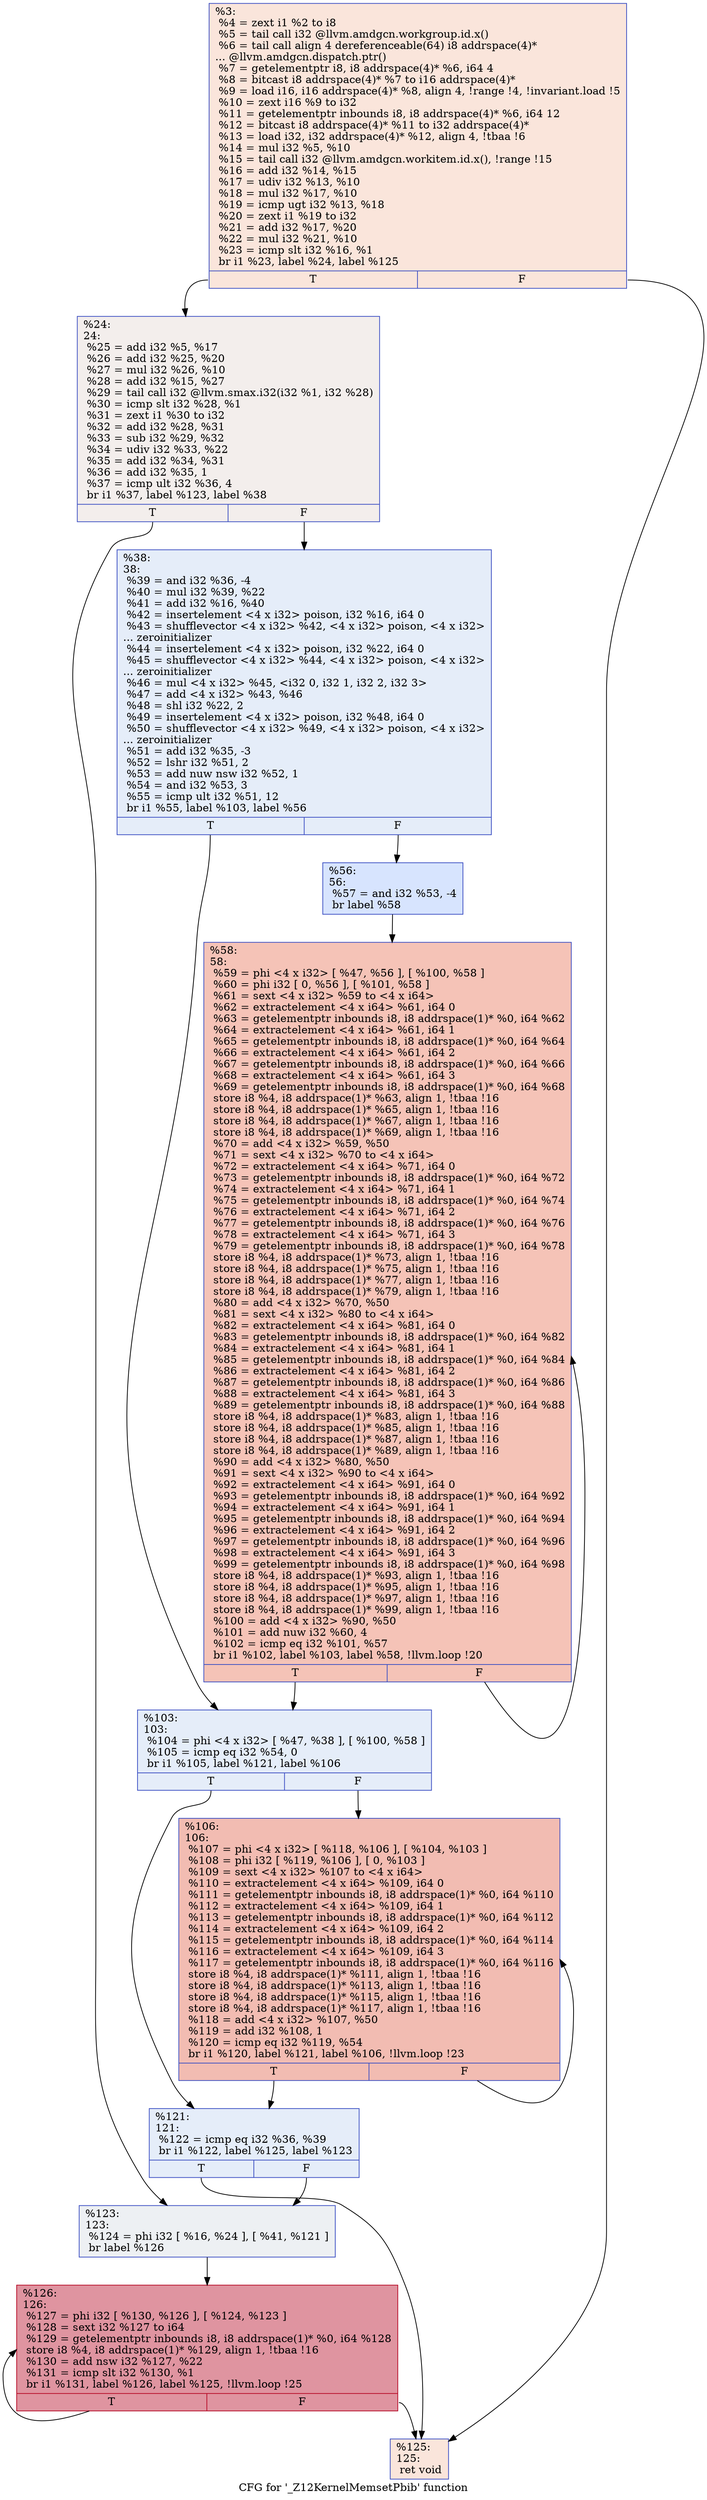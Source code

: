digraph "CFG for '_Z12KernelMemsetPbib' function" {
	label="CFG for '_Z12KernelMemsetPbib' function";

	Node0x5891c70 [shape=record,color="#3d50c3ff", style=filled, fillcolor="#f4c5ad70",label="{%3:\l  %4 = zext i1 %2 to i8\l  %5 = tail call i32 @llvm.amdgcn.workgroup.id.x()\l  %6 = tail call align 4 dereferenceable(64) i8 addrspace(4)*\l... @llvm.amdgcn.dispatch.ptr()\l  %7 = getelementptr i8, i8 addrspace(4)* %6, i64 4\l  %8 = bitcast i8 addrspace(4)* %7 to i16 addrspace(4)*\l  %9 = load i16, i16 addrspace(4)* %8, align 4, !range !4, !invariant.load !5\l  %10 = zext i16 %9 to i32\l  %11 = getelementptr inbounds i8, i8 addrspace(4)* %6, i64 12\l  %12 = bitcast i8 addrspace(4)* %11 to i32 addrspace(4)*\l  %13 = load i32, i32 addrspace(4)* %12, align 4, !tbaa !6\l  %14 = mul i32 %5, %10\l  %15 = tail call i32 @llvm.amdgcn.workitem.id.x(), !range !15\l  %16 = add i32 %14, %15\l  %17 = udiv i32 %13, %10\l  %18 = mul i32 %17, %10\l  %19 = icmp ugt i32 %13, %18\l  %20 = zext i1 %19 to i32\l  %21 = add i32 %17, %20\l  %22 = mul i32 %21, %10\l  %23 = icmp slt i32 %16, %1\l  br i1 %23, label %24, label %125\l|{<s0>T|<s1>F}}"];
	Node0x5891c70:s0 -> Node0x5894270;
	Node0x5891c70:s1 -> Node0x5894300;
	Node0x5894270 [shape=record,color="#3d50c3ff", style=filled, fillcolor="#e3d9d370",label="{%24:\l24:                                               \l  %25 = add i32 %5, %17\l  %26 = add i32 %25, %20\l  %27 = mul i32 %26, %10\l  %28 = add i32 %15, %27\l  %29 = tail call i32 @llvm.smax.i32(i32 %1, i32 %28)\l  %30 = icmp slt i32 %28, %1\l  %31 = zext i1 %30 to i32\l  %32 = add i32 %28, %31\l  %33 = sub i32 %29, %32\l  %34 = udiv i32 %33, %22\l  %35 = add i32 %34, %31\l  %36 = add i32 %35, 1\l  %37 = icmp ult i32 %36, 4\l  br i1 %37, label %123, label %38\l|{<s0>T|<s1>F}}"];
	Node0x5894270:s0 -> Node0x5894e00;
	Node0x5894270:s1 -> Node0x5894e90;
	Node0x5894e90 [shape=record,color="#3d50c3ff", style=filled, fillcolor="#c5d6f270",label="{%38:\l38:                                               \l  %39 = and i32 %36, -4\l  %40 = mul i32 %39, %22\l  %41 = add i32 %16, %40\l  %42 = insertelement \<4 x i32\> poison, i32 %16, i64 0\l  %43 = shufflevector \<4 x i32\> %42, \<4 x i32\> poison, \<4 x i32\>\l... zeroinitializer\l  %44 = insertelement \<4 x i32\> poison, i32 %22, i64 0\l  %45 = shufflevector \<4 x i32\> %44, \<4 x i32\> poison, \<4 x i32\>\l... zeroinitializer\l  %46 = mul \<4 x i32\> %45, \<i32 0, i32 1, i32 2, i32 3\>\l  %47 = add \<4 x i32\> %43, %46\l  %48 = shl i32 %22, 2\l  %49 = insertelement \<4 x i32\> poison, i32 %48, i64 0\l  %50 = shufflevector \<4 x i32\> %49, \<4 x i32\> poison, \<4 x i32\>\l... zeroinitializer\l  %51 = add i32 %35, -3\l  %52 = lshr i32 %51, 2\l  %53 = add nuw nsw i32 %52, 1\l  %54 = and i32 %53, 3\l  %55 = icmp ult i32 %51, 12\l  br i1 %55, label %103, label %56\l|{<s0>T|<s1>F}}"];
	Node0x5894e90:s0 -> Node0x5896ac0;
	Node0x5894e90:s1 -> Node0x5896b50;
	Node0x5896b50 [shape=record,color="#3d50c3ff", style=filled, fillcolor="#a5c3fe70",label="{%56:\l56:                                               \l  %57 = and i32 %53, -4\l  br label %58\l}"];
	Node0x5896b50 -> Node0x5896d20;
	Node0x5896d20 [shape=record,color="#3d50c3ff", style=filled, fillcolor="#e8765c70",label="{%58:\l58:                                               \l  %59 = phi \<4 x i32\> [ %47, %56 ], [ %100, %58 ]\l  %60 = phi i32 [ 0, %56 ], [ %101, %58 ]\l  %61 = sext \<4 x i32\> %59 to \<4 x i64\>\l  %62 = extractelement \<4 x i64\> %61, i64 0\l  %63 = getelementptr inbounds i8, i8 addrspace(1)* %0, i64 %62\l  %64 = extractelement \<4 x i64\> %61, i64 1\l  %65 = getelementptr inbounds i8, i8 addrspace(1)* %0, i64 %64\l  %66 = extractelement \<4 x i64\> %61, i64 2\l  %67 = getelementptr inbounds i8, i8 addrspace(1)* %0, i64 %66\l  %68 = extractelement \<4 x i64\> %61, i64 3\l  %69 = getelementptr inbounds i8, i8 addrspace(1)* %0, i64 %68\l  store i8 %4, i8 addrspace(1)* %63, align 1, !tbaa !16\l  store i8 %4, i8 addrspace(1)* %65, align 1, !tbaa !16\l  store i8 %4, i8 addrspace(1)* %67, align 1, !tbaa !16\l  store i8 %4, i8 addrspace(1)* %69, align 1, !tbaa !16\l  %70 = add \<4 x i32\> %59, %50\l  %71 = sext \<4 x i32\> %70 to \<4 x i64\>\l  %72 = extractelement \<4 x i64\> %71, i64 0\l  %73 = getelementptr inbounds i8, i8 addrspace(1)* %0, i64 %72\l  %74 = extractelement \<4 x i64\> %71, i64 1\l  %75 = getelementptr inbounds i8, i8 addrspace(1)* %0, i64 %74\l  %76 = extractelement \<4 x i64\> %71, i64 2\l  %77 = getelementptr inbounds i8, i8 addrspace(1)* %0, i64 %76\l  %78 = extractelement \<4 x i64\> %71, i64 3\l  %79 = getelementptr inbounds i8, i8 addrspace(1)* %0, i64 %78\l  store i8 %4, i8 addrspace(1)* %73, align 1, !tbaa !16\l  store i8 %4, i8 addrspace(1)* %75, align 1, !tbaa !16\l  store i8 %4, i8 addrspace(1)* %77, align 1, !tbaa !16\l  store i8 %4, i8 addrspace(1)* %79, align 1, !tbaa !16\l  %80 = add \<4 x i32\> %70, %50\l  %81 = sext \<4 x i32\> %80 to \<4 x i64\>\l  %82 = extractelement \<4 x i64\> %81, i64 0\l  %83 = getelementptr inbounds i8, i8 addrspace(1)* %0, i64 %82\l  %84 = extractelement \<4 x i64\> %81, i64 1\l  %85 = getelementptr inbounds i8, i8 addrspace(1)* %0, i64 %84\l  %86 = extractelement \<4 x i64\> %81, i64 2\l  %87 = getelementptr inbounds i8, i8 addrspace(1)* %0, i64 %86\l  %88 = extractelement \<4 x i64\> %81, i64 3\l  %89 = getelementptr inbounds i8, i8 addrspace(1)* %0, i64 %88\l  store i8 %4, i8 addrspace(1)* %83, align 1, !tbaa !16\l  store i8 %4, i8 addrspace(1)* %85, align 1, !tbaa !16\l  store i8 %4, i8 addrspace(1)* %87, align 1, !tbaa !16\l  store i8 %4, i8 addrspace(1)* %89, align 1, !tbaa !16\l  %90 = add \<4 x i32\> %80, %50\l  %91 = sext \<4 x i32\> %90 to \<4 x i64\>\l  %92 = extractelement \<4 x i64\> %91, i64 0\l  %93 = getelementptr inbounds i8, i8 addrspace(1)* %0, i64 %92\l  %94 = extractelement \<4 x i64\> %91, i64 1\l  %95 = getelementptr inbounds i8, i8 addrspace(1)* %0, i64 %94\l  %96 = extractelement \<4 x i64\> %91, i64 2\l  %97 = getelementptr inbounds i8, i8 addrspace(1)* %0, i64 %96\l  %98 = extractelement \<4 x i64\> %91, i64 3\l  %99 = getelementptr inbounds i8, i8 addrspace(1)* %0, i64 %98\l  store i8 %4, i8 addrspace(1)* %93, align 1, !tbaa !16\l  store i8 %4, i8 addrspace(1)* %95, align 1, !tbaa !16\l  store i8 %4, i8 addrspace(1)* %97, align 1, !tbaa !16\l  store i8 %4, i8 addrspace(1)* %99, align 1, !tbaa !16\l  %100 = add \<4 x i32\> %90, %50\l  %101 = add nuw i32 %60, 4\l  %102 = icmp eq i32 %101, %57\l  br i1 %102, label %103, label %58, !llvm.loop !20\l|{<s0>T|<s1>F}}"];
	Node0x5896d20:s0 -> Node0x5896ac0;
	Node0x5896d20:s1 -> Node0x5896d20;
	Node0x5896ac0 [shape=record,color="#3d50c3ff", style=filled, fillcolor="#c5d6f270",label="{%103:\l103:                                              \l  %104 = phi \<4 x i32\> [ %47, %38 ], [ %100, %58 ]\l  %105 = icmp eq i32 %54, 0\l  br i1 %105, label %121, label %106\l|{<s0>T|<s1>F}}"];
	Node0x5896ac0:s0 -> Node0x5899e00;
	Node0x5896ac0:s1 -> Node0x5899e50;
	Node0x5899e50 [shape=record,color="#3d50c3ff", style=filled, fillcolor="#e1675170",label="{%106:\l106:                                              \l  %107 = phi \<4 x i32\> [ %118, %106 ], [ %104, %103 ]\l  %108 = phi i32 [ %119, %106 ], [ 0, %103 ]\l  %109 = sext \<4 x i32\> %107 to \<4 x i64\>\l  %110 = extractelement \<4 x i64\> %109, i64 0\l  %111 = getelementptr inbounds i8, i8 addrspace(1)* %0, i64 %110\l  %112 = extractelement \<4 x i64\> %109, i64 1\l  %113 = getelementptr inbounds i8, i8 addrspace(1)* %0, i64 %112\l  %114 = extractelement \<4 x i64\> %109, i64 2\l  %115 = getelementptr inbounds i8, i8 addrspace(1)* %0, i64 %114\l  %116 = extractelement \<4 x i64\> %109, i64 3\l  %117 = getelementptr inbounds i8, i8 addrspace(1)* %0, i64 %116\l  store i8 %4, i8 addrspace(1)* %111, align 1, !tbaa !16\l  store i8 %4, i8 addrspace(1)* %113, align 1, !tbaa !16\l  store i8 %4, i8 addrspace(1)* %115, align 1, !tbaa !16\l  store i8 %4, i8 addrspace(1)* %117, align 1, !tbaa !16\l  %118 = add \<4 x i32\> %107, %50\l  %119 = add i32 %108, 1\l  %120 = icmp eq i32 %119, %54\l  br i1 %120, label %121, label %106, !llvm.loop !23\l|{<s0>T|<s1>F}}"];
	Node0x5899e50:s0 -> Node0x5899e00;
	Node0x5899e50:s1 -> Node0x5899e50;
	Node0x5899e00 [shape=record,color="#3d50c3ff", style=filled, fillcolor="#c5d6f270",label="{%121:\l121:                                              \l  %122 = icmp eq i32 %36, %39\l  br i1 %122, label %125, label %123\l|{<s0>T|<s1>F}}"];
	Node0x5899e00:s0 -> Node0x5894300;
	Node0x5899e00:s1 -> Node0x5894e00;
	Node0x5894e00 [shape=record,color="#3d50c3ff", style=filled, fillcolor="#d6dce470",label="{%123:\l123:                                              \l  %124 = phi i32 [ %16, %24 ], [ %41, %121 ]\l  br label %126\l}"];
	Node0x5894e00 -> Node0x589adb0;
	Node0x5894300 [shape=record,color="#3d50c3ff", style=filled, fillcolor="#f4c5ad70",label="{%125:\l125:                                              \l  ret void\l}"];
	Node0x589adb0 [shape=record,color="#b70d28ff", style=filled, fillcolor="#b70d2870",label="{%126:\l126:                                              \l  %127 = phi i32 [ %130, %126 ], [ %124, %123 ]\l  %128 = sext i32 %127 to i64\l  %129 = getelementptr inbounds i8, i8 addrspace(1)* %0, i64 %128\l  store i8 %4, i8 addrspace(1)* %129, align 1, !tbaa !16\l  %130 = add nsw i32 %127, %22\l  %131 = icmp slt i32 %130, %1\l  br i1 %131, label %126, label %125, !llvm.loop !25\l|{<s0>T|<s1>F}}"];
	Node0x589adb0:s0 -> Node0x589adb0;
	Node0x589adb0:s1 -> Node0x5894300;
}
